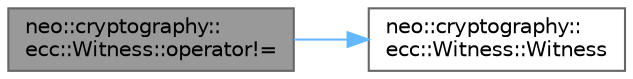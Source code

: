 digraph "neo::cryptography::ecc::Witness::operator!="
{
 // LATEX_PDF_SIZE
  bgcolor="transparent";
  edge [fontname=Helvetica,fontsize=10,labelfontname=Helvetica,labelfontsize=10];
  node [fontname=Helvetica,fontsize=10,shape=box,height=0.2,width=0.4];
  rankdir="LR";
  Node1 [id="Node000001",label="neo::cryptography::\lecc::Witness::operator!=",height=0.2,width=0.4,color="gray40", fillcolor="grey60", style="filled", fontcolor="black",tooltip="Checks if this witness is not equal to another witness."];
  Node1 -> Node2 [id="edge1_Node000001_Node000002",color="steelblue1",style="solid",tooltip=" "];
  Node2 [id="Node000002",label="neo::cryptography::\lecc::Witness::Witness",height=0.2,width=0.4,color="grey40", fillcolor="white", style="filled",URL="$classneo_1_1cryptography_1_1ecc_1_1_witness.html#a5f0c78a3359866cfdc1d1ac247ec54ce",tooltip="Constructs an empty Witness."];
}
